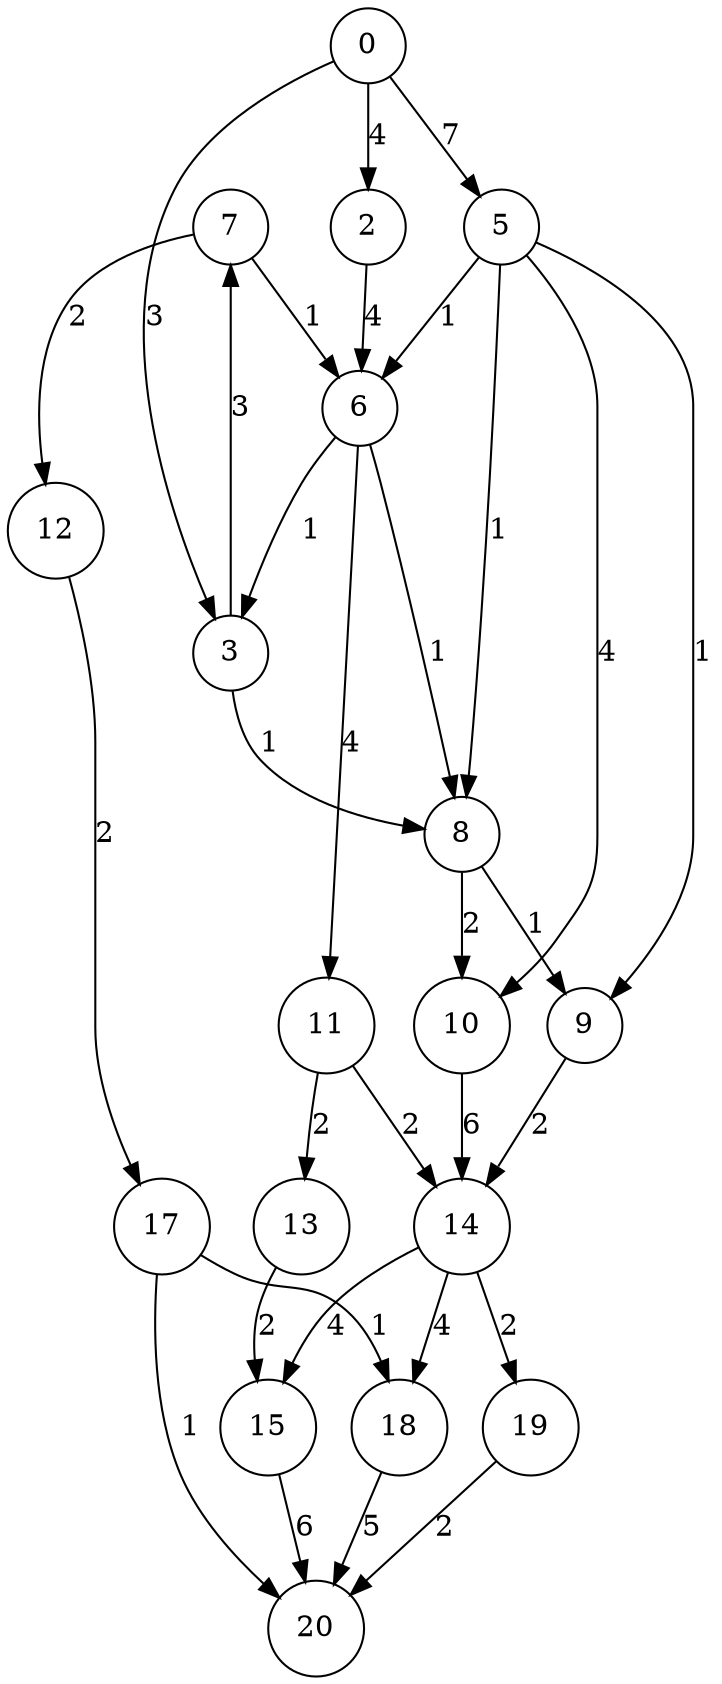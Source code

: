 digraph G {
node[shape=circle];
"7" -> "6" [label=1];
"10" -> "14" [label=6];
"8" -> "9" [label=1];
"7" -> "12" [label=2];
"13" -> "15" [label=2];
"12" -> "17" [label=2];
"5" -> "10" [label=4];
"6" -> "3" [label=1];
"0" -> "5" [label=7];
"17" -> "18" [label=1];
"11" -> "14" [label=2];
"11" -> "13" [label=2];
"8" -> "10" [label=2];
"14" -> "19" [label=2];
"15" -> "20" [label=6];
"14" -> "15" [label=4];
"9" -> "14" [label=2];
"0" -> "3" [label=3];
"5" -> "6" [label=1];
"5" -> "8" [label=1];
"6" -> "8" [label=1];
"6" -> "11" [label=4];
"5" -> "9" [label=1];
"0" -> "2" [label=4];
"14" -> "18" [label=4];
"3" -> "8" [label=1];
"3" -> "7" [label=3];
"2" -> "6" [label=4];
"18" -> "20" [label=5];
"19" -> "20" [label=2];
"17" -> "20" [label=1];
}
